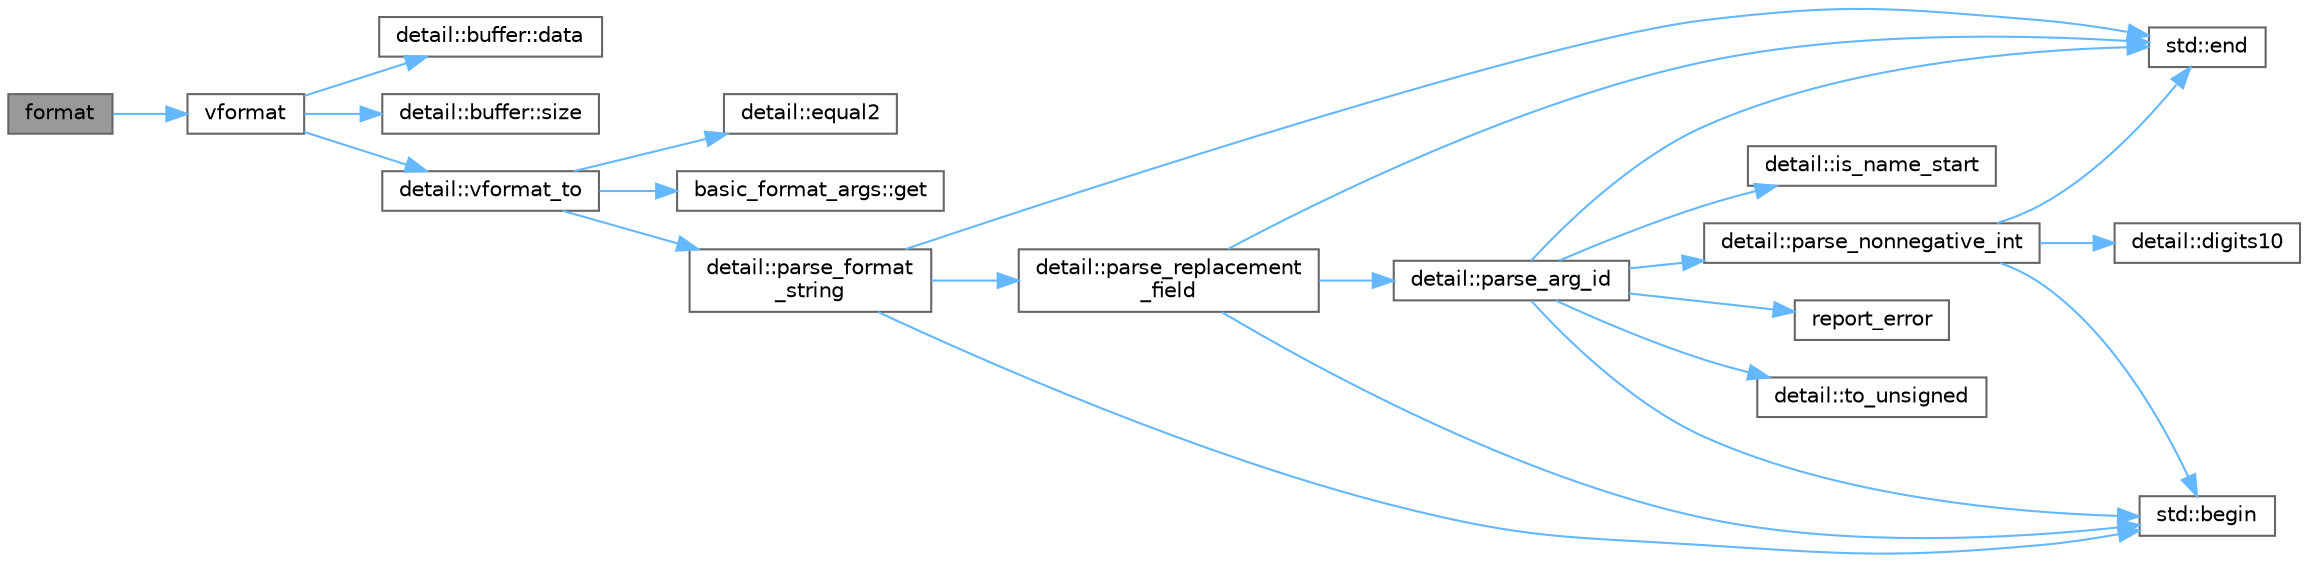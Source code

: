 digraph "format"
{
 // LATEX_PDF_SIZE
  bgcolor="transparent";
  edge [fontname=Helvetica,fontsize=10,labelfontname=Helvetica,labelfontsize=10];
  node [fontname=Helvetica,fontsize=10,shape=box,height=0.2,width=0.4];
  rankdir="LR";
  Node1 [id="Node000001",label="format",height=0.2,width=0.4,color="gray40", fillcolor="grey60", style="filled", fontcolor="black",tooltip=" "];
  Node1 -> Node2 [id="edge23_Node000001_Node000002",color="steelblue1",style="solid",tooltip=" "];
  Node2 [id="Node000002",label="vformat",height=0.2,width=0.4,color="grey40", fillcolor="white", style="filled",URL="$spdlog_2include_2spdlog_2fmt_2bundled_2format_8h.html#a5f9deb9878ada039f520dfe8c1d5e6d4",tooltip=" "];
  Node2 -> Node3 [id="edge24_Node000002_Node000003",color="steelblue1",style="solid",tooltip=" "];
  Node3 [id="Node000003",label="detail::buffer::data",height=0.2,width=0.4,color="grey40", fillcolor="white", style="filled",URL="$classdetail_1_1buffer.html#aeb33e0a2d2be2bbca9e0236c148089c8",tooltip="Returns a pointer to the buffer data (not null-terminated)."];
  Node2 -> Node4 [id="edge25_Node000002_Node000004",color="steelblue1",style="solid",tooltip=" "];
  Node4 [id="Node000004",label="detail::buffer::size",height=0.2,width=0.4,color="grey40", fillcolor="white", style="filled",URL="$classdetail_1_1buffer.html#a8685285932360c284d19003fc4ba3edc",tooltip="Returns the size of this buffer."];
  Node2 -> Node5 [id="edge26_Node000002_Node000005",color="steelblue1",style="solid",tooltip=" "];
  Node5 [id="Node000005",label="detail::vformat_to",height=0.2,width=0.4,color="grey40", fillcolor="white", style="filled",URL="$namespacedetail.html#a374a461d344b73468831b40acf5e4635",tooltip=" "];
  Node5 -> Node6 [id="edge27_Node000005_Node000006",color="steelblue1",style="solid",tooltip=" "];
  Node6 [id="Node000006",label="detail::equal2",height=0.2,width=0.4,color="grey40", fillcolor="white", style="filled",URL="$namespacedetail.html#a621217c870c7e7e480f7b821d847e45f",tooltip=" "];
  Node5 -> Node7 [id="edge28_Node000005_Node000007",color="steelblue1",style="solid",tooltip=" "];
  Node7 [id="Node000007",label="basic_format_args::get",height=0.2,width=0.4,color="grey40", fillcolor="white", style="filled",URL="$classbasic__format__args.html#a3339d3a4e4daaf7bb0de1a8084e7f086",tooltip="Returns the argument with the specified id."];
  Node5 -> Node8 [id="edge29_Node000005_Node000008",color="steelblue1",style="solid",tooltip=" "];
  Node8 [id="Node000008",label="detail::parse_format\l_string",height=0.2,width=0.4,color="grey40", fillcolor="white", style="filled",URL="$namespacedetail.html#a90b356f92e340e20002ede151cfc6fab",tooltip=" "];
  Node8 -> Node9 [id="edge30_Node000008_Node000009",color="steelblue1",style="solid",tooltip=" "];
  Node9 [id="Node000009",label="std::begin",height=0.2,width=0.4,color="grey40", fillcolor="white", style="filled",URL="$namespacestd.html#aec76fc52a775d29bc4058c8e1405045a",tooltip=" "];
  Node8 -> Node10 [id="edge31_Node000008_Node000010",color="steelblue1",style="solid",tooltip=" "];
  Node10 [id="Node000010",label="std::end",height=0.2,width=0.4,color="grey40", fillcolor="white", style="filled",URL="$namespacestd.html#a35f71a4c49ddf38bb590177e3a4b2598",tooltip=" "];
  Node8 -> Node11 [id="edge32_Node000008_Node000011",color="steelblue1",style="solid",tooltip=" "];
  Node11 [id="Node000011",label="detail::parse_replacement\l_field",height=0.2,width=0.4,color="grey40", fillcolor="white", style="filled",URL="$namespacedetail.html#adcb5b856cbb14f98ebd421e733d0109f",tooltip=" "];
  Node11 -> Node9 [id="edge33_Node000011_Node000009",color="steelblue1",style="solid",tooltip=" "];
  Node11 -> Node10 [id="edge34_Node000011_Node000010",color="steelblue1",style="solid",tooltip=" "];
  Node11 -> Node12 [id="edge35_Node000011_Node000012",color="steelblue1",style="solid",tooltip=" "];
  Node12 [id="Node000012",label="detail::parse_arg_id",height=0.2,width=0.4,color="grey40", fillcolor="white", style="filled",URL="$namespacedetail.html#abef4d11952aecc9357be9f21fbf6346d",tooltip=" "];
  Node12 -> Node9 [id="edge36_Node000012_Node000009",color="steelblue1",style="solid",tooltip=" "];
  Node12 -> Node10 [id="edge37_Node000012_Node000010",color="steelblue1",style="solid",tooltip=" "];
  Node12 -> Node13 [id="edge38_Node000012_Node000013",color="steelblue1",style="solid",tooltip=" "];
  Node13 [id="Node000013",label="detail::is_name_start",height=0.2,width=0.4,color="grey40", fillcolor="white", style="filled",URL="$namespacedetail.html#a4d54e617793e1cac720a447120428817",tooltip=" "];
  Node12 -> Node14 [id="edge39_Node000012_Node000014",color="steelblue1",style="solid",tooltip=" "];
  Node14 [id="Node000014",label="detail::parse_nonnegative_int",height=0.2,width=0.4,color="grey40", fillcolor="white", style="filled",URL="$namespacedetail.html#a338caba782225e115a9902d4d0835f5f",tooltip=" "];
  Node14 -> Node9 [id="edge40_Node000014_Node000009",color="steelblue1",style="solid",tooltip=" "];
  Node14 -> Node15 [id="edge41_Node000014_Node000015",color="steelblue1",style="solid",tooltip=" "];
  Node15 [id="Node000015",label="detail::digits10",height=0.2,width=0.4,color="grey40", fillcolor="white", style="filled",URL="$namespacedetail.html#a3a043db05db2d07deb2d98ba2d04b4eb",tooltip=" "];
  Node14 -> Node10 [id="edge42_Node000014_Node000010",color="steelblue1",style="solid",tooltip=" "];
  Node12 -> Node16 [id="edge43_Node000012_Node000016",color="steelblue1",style="solid",tooltip=" "];
  Node16 [id="Node000016",label="report_error",height=0.2,width=0.4,color="grey40", fillcolor="white", style="filled",URL="$format-inl_8h.html#a5555893692b00b61b3886349332fd01f",tooltip=" "];
  Node12 -> Node17 [id="edge44_Node000012_Node000017",color="steelblue1",style="solid",tooltip=" "];
  Node17 [id="Node000017",label="detail::to_unsigned",height=0.2,width=0.4,color="grey40", fillcolor="white", style="filled",URL="$namespacedetail.html#a4855e668246c731a97484efc329f2aac",tooltip=" "];
}

